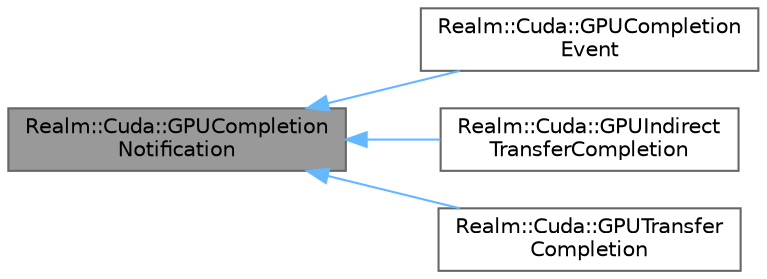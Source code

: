 digraph "Realm::Cuda::GPUCompletionNotification"
{
 // LATEX_PDF_SIZE
  bgcolor="transparent";
  edge [fontname=Helvetica,fontsize=10,labelfontname=Helvetica,labelfontsize=10];
  node [fontname=Helvetica,fontsize=10,shape=box,height=0.2,width=0.4];
  rankdir="LR";
  Node1 [id="Node000001",label="Realm::Cuda::GPUCompletion\lNotification",height=0.2,width=0.4,color="gray40", fillcolor="grey60", style="filled", fontcolor="black",tooltip=" "];
  Node1 -> Node2 [id="edge1_Node000001_Node000002",dir="back",color="steelblue1",style="solid",tooltip=" "];
  Node2 [id="Node000002",label="Realm::Cuda::GPUCompletion\lEvent",height=0.2,width=0.4,color="gray40", fillcolor="white", style="filled",URL="$classRealm_1_1Cuda_1_1GPUCompletionEvent.html",tooltip=" "];
  Node1 -> Node3 [id="edge2_Node000001_Node000003",dir="back",color="steelblue1",style="solid",tooltip=" "];
  Node3 [id="Node000003",label="Realm::Cuda::GPUIndirect\lTransferCompletion",height=0.2,width=0.4,color="gray40", fillcolor="white", style="filled",URL="$classRealm_1_1Cuda_1_1GPUIndirectTransferCompletion.html",tooltip=" "];
  Node1 -> Node4 [id="edge3_Node000001_Node000004",dir="back",color="steelblue1",style="solid",tooltip=" "];
  Node4 [id="Node000004",label="Realm::Cuda::GPUTransfer\lCompletion",height=0.2,width=0.4,color="gray40", fillcolor="white", style="filled",URL="$classRealm_1_1Cuda_1_1GPUTransferCompletion.html",tooltip=" "];
}
